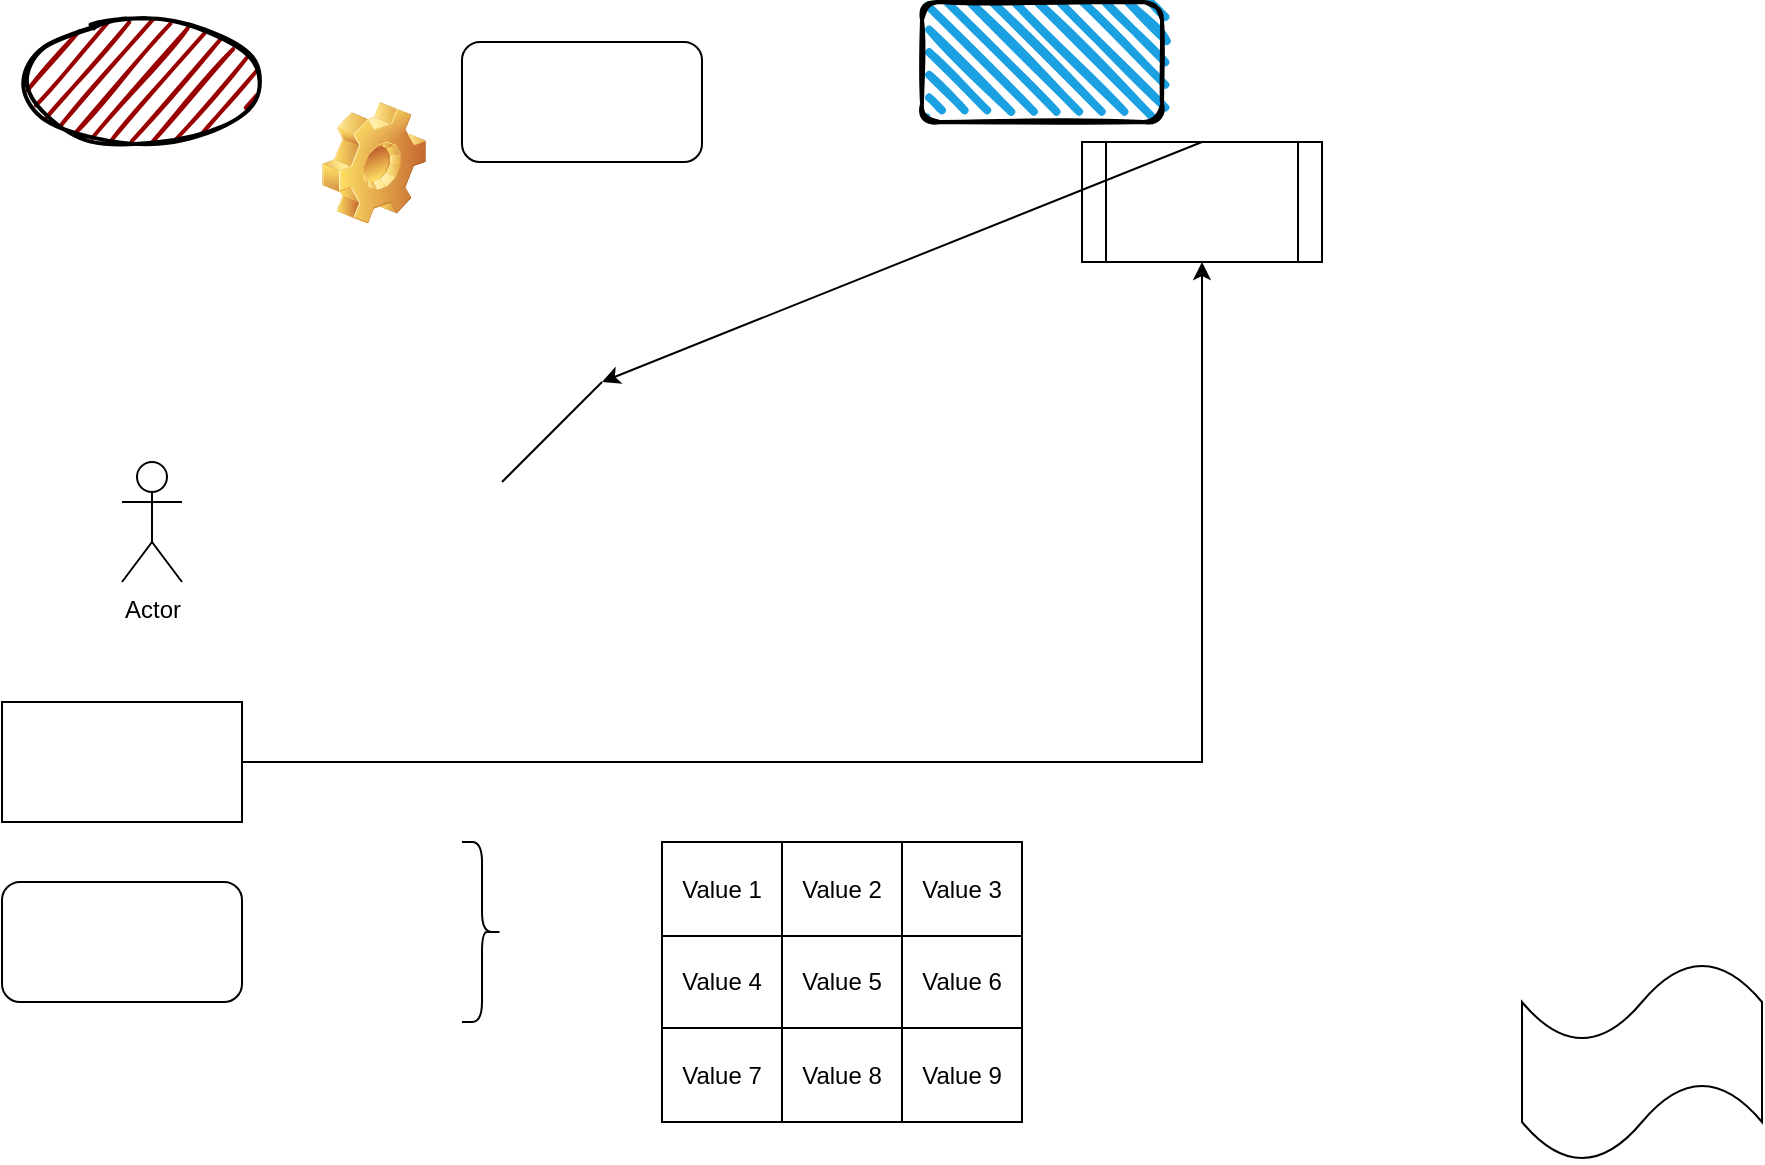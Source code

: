 <mxfile version="24.7.6">
  <diagram name="第 1 页" id="Q7Ae1Lffd4fN4-1VoLKx">
    <mxGraphModel dx="1674" dy="1915" grid="1" gridSize="10" guides="1" tooltips="1" connect="1" arrows="1" fold="1" page="1" pageScale="1" pageWidth="827" pageHeight="1169" math="0" shadow="0">
      <root>
        <mxCell id="0" />
        <mxCell id="1" parent="0" />
        <mxCell id="r3ohwmN1hH_6Af-lrcCh-7" value="" style="edgeStyle=orthogonalEdgeStyle;rounded=0;orthogonalLoop=1;jettySize=auto;html=1;" edge="1" parent="1" source="r3ohwmN1hH_6Af-lrcCh-1" target="r3ohwmN1hH_6Af-lrcCh-4">
          <mxGeometry relative="1" as="geometry" />
        </mxCell>
        <mxCell id="r3ohwmN1hH_6Af-lrcCh-1" value="" style="rounded=0;whiteSpace=wrap;html=1;" vertex="1" parent="1">
          <mxGeometry x="140" y="220" width="120" height="60" as="geometry" />
        </mxCell>
        <mxCell id="r3ohwmN1hH_6Af-lrcCh-2" value="" style="rounded=1;whiteSpace=wrap;html=1;" vertex="1" parent="1">
          <mxGeometry x="140" y="310" width="120" height="60" as="geometry" />
        </mxCell>
        <mxCell id="r3ohwmN1hH_6Af-lrcCh-3" value="" style="rounded=1;whiteSpace=wrap;html=1;" vertex="1" parent="1">
          <mxGeometry x="370" y="-110" width="120" height="60" as="geometry" />
        </mxCell>
        <mxCell id="r3ohwmN1hH_6Af-lrcCh-4" value="" style="shape=process;whiteSpace=wrap;html=1;backgroundOutline=1;" vertex="1" parent="1">
          <mxGeometry x="680" y="-60" width="120" height="60" as="geometry" />
        </mxCell>
        <mxCell id="r3ohwmN1hH_6Af-lrcCh-5" value="" style="endArrow=classic;html=1;rounded=0;exitX=0.5;exitY=0;exitDx=0;exitDy=0;" edge="1" parent="1" source="r3ohwmN1hH_6Af-lrcCh-4">
          <mxGeometry width="50" height="50" relative="1" as="geometry">
            <mxPoint x="390" y="110" as="sourcePoint" />
            <mxPoint x="440" y="60" as="targetPoint" />
          </mxGeometry>
        </mxCell>
        <mxCell id="r3ohwmN1hH_6Af-lrcCh-6" value="" style="endArrow=none;html=1;rounded=0;" edge="1" parent="1">
          <mxGeometry width="50" height="50" relative="1" as="geometry">
            <mxPoint x="390" y="110" as="sourcePoint" />
            <mxPoint x="440" y="60" as="targetPoint" />
          </mxGeometry>
        </mxCell>
        <mxCell id="r3ohwmN1hH_6Af-lrcCh-8" value="" style="shape=tape;whiteSpace=wrap;html=1;" vertex="1" parent="1">
          <mxGeometry x="900" y="350" width="120" height="100" as="geometry" />
        </mxCell>
        <mxCell id="r3ohwmN1hH_6Af-lrcCh-9" value="" style="ellipse;whiteSpace=wrap;html=1;strokeWidth=2;fillWeight=2;hachureGap=8;fillColor=#990000;fillStyle=dots;sketch=1;" vertex="1" parent="1">
          <mxGeometry x="150" y="-120" width="120" height="60" as="geometry" />
        </mxCell>
        <mxCell id="r3ohwmN1hH_6Af-lrcCh-10" value="" style="rounded=1;whiteSpace=wrap;html=1;strokeWidth=2;fillWeight=4;hachureGap=8;hachureAngle=45;fillColor=#1ba1e2;sketch=1;" vertex="1" parent="1">
          <mxGeometry x="600" y="-130" width="120" height="60" as="geometry" />
        </mxCell>
        <mxCell id="r3ohwmN1hH_6Af-lrcCh-11" value="" style="shape=image;html=1;verticalLabelPosition=bottom;verticalAlign=top;imageAspect=1;aspect=fixed;image=img/clipart/Gear_128x128.png" vertex="1" parent="1">
          <mxGeometry x="300" y="-80" width="52" height="61" as="geometry" />
        </mxCell>
        <mxCell id="r3ohwmN1hH_6Af-lrcCh-12" value="Actor" style="shape=umlActor;verticalLabelPosition=bottom;verticalAlign=top;html=1;" vertex="1" parent="1">
          <mxGeometry x="200" y="100" width="30" height="60" as="geometry" />
        </mxCell>
        <mxCell id="r3ohwmN1hH_6Af-lrcCh-13" value="" style="childLayout=tableLayout;recursiveResize=0;shadow=0;fillColor=none;" vertex="1" parent="1">
          <mxGeometry x="470" y="290" width="180" height="140" as="geometry" />
        </mxCell>
        <mxCell id="r3ohwmN1hH_6Af-lrcCh-14" value="" style="shape=tableRow;horizontal=0;startSize=0;swimlaneHead=0;swimlaneBody=0;top=0;left=0;bottom=0;right=0;dropTarget=0;collapsible=0;recursiveResize=0;expand=0;fontStyle=0;fillColor=none;strokeColor=inherit;" vertex="1" parent="r3ohwmN1hH_6Af-lrcCh-13">
          <mxGeometry width="180" height="47" as="geometry" />
        </mxCell>
        <mxCell id="r3ohwmN1hH_6Af-lrcCh-15" value="Value 1" style="connectable=0;recursiveResize=0;strokeColor=inherit;fillColor=none;align=center;whiteSpace=wrap;html=1;" vertex="1" parent="r3ohwmN1hH_6Af-lrcCh-14">
          <mxGeometry width="60" height="47" as="geometry">
            <mxRectangle width="60" height="47" as="alternateBounds" />
          </mxGeometry>
        </mxCell>
        <mxCell id="r3ohwmN1hH_6Af-lrcCh-16" value="Value 2" style="connectable=0;recursiveResize=0;strokeColor=inherit;fillColor=none;align=center;whiteSpace=wrap;html=1;" vertex="1" parent="r3ohwmN1hH_6Af-lrcCh-14">
          <mxGeometry x="60" width="60" height="47" as="geometry">
            <mxRectangle width="60" height="47" as="alternateBounds" />
          </mxGeometry>
        </mxCell>
        <mxCell id="r3ohwmN1hH_6Af-lrcCh-17" value="Value 3" style="connectable=0;recursiveResize=0;strokeColor=inherit;fillColor=none;align=center;whiteSpace=wrap;html=1;" vertex="1" parent="r3ohwmN1hH_6Af-lrcCh-14">
          <mxGeometry x="120" width="60" height="47" as="geometry">
            <mxRectangle width="60" height="47" as="alternateBounds" />
          </mxGeometry>
        </mxCell>
        <mxCell id="r3ohwmN1hH_6Af-lrcCh-18" style="shape=tableRow;horizontal=0;startSize=0;swimlaneHead=0;swimlaneBody=0;top=0;left=0;bottom=0;right=0;dropTarget=0;collapsible=0;recursiveResize=0;expand=0;fontStyle=0;fillColor=none;strokeColor=inherit;" vertex="1" parent="r3ohwmN1hH_6Af-lrcCh-13">
          <mxGeometry y="47" width="180" height="46" as="geometry" />
        </mxCell>
        <mxCell id="r3ohwmN1hH_6Af-lrcCh-19" value="Value 4" style="connectable=0;recursiveResize=0;strokeColor=inherit;fillColor=none;align=center;whiteSpace=wrap;html=1;" vertex="1" parent="r3ohwmN1hH_6Af-lrcCh-18">
          <mxGeometry width="60" height="46" as="geometry">
            <mxRectangle width="60" height="46" as="alternateBounds" />
          </mxGeometry>
        </mxCell>
        <mxCell id="r3ohwmN1hH_6Af-lrcCh-20" value="Value 5" style="connectable=0;recursiveResize=0;strokeColor=inherit;fillColor=none;align=center;whiteSpace=wrap;html=1;" vertex="1" parent="r3ohwmN1hH_6Af-lrcCh-18">
          <mxGeometry x="60" width="60" height="46" as="geometry">
            <mxRectangle width="60" height="46" as="alternateBounds" />
          </mxGeometry>
        </mxCell>
        <mxCell id="r3ohwmN1hH_6Af-lrcCh-21" value="Value 6" style="connectable=0;recursiveResize=0;strokeColor=inherit;fillColor=none;align=center;whiteSpace=wrap;html=1;" vertex="1" parent="r3ohwmN1hH_6Af-lrcCh-18">
          <mxGeometry x="120" width="60" height="46" as="geometry">
            <mxRectangle width="60" height="46" as="alternateBounds" />
          </mxGeometry>
        </mxCell>
        <mxCell id="r3ohwmN1hH_6Af-lrcCh-22" style="shape=tableRow;horizontal=0;startSize=0;swimlaneHead=0;swimlaneBody=0;top=0;left=0;bottom=0;right=0;dropTarget=0;collapsible=0;recursiveResize=0;expand=0;fontStyle=0;fillColor=none;strokeColor=inherit;" vertex="1" parent="r3ohwmN1hH_6Af-lrcCh-13">
          <mxGeometry y="93" width="180" height="47" as="geometry" />
        </mxCell>
        <mxCell id="r3ohwmN1hH_6Af-lrcCh-23" value="Value 7" style="connectable=0;recursiveResize=0;strokeColor=inherit;fillColor=none;align=center;whiteSpace=wrap;html=1;" vertex="1" parent="r3ohwmN1hH_6Af-lrcCh-22">
          <mxGeometry width="60" height="47" as="geometry">
            <mxRectangle width="60" height="47" as="alternateBounds" />
          </mxGeometry>
        </mxCell>
        <mxCell id="r3ohwmN1hH_6Af-lrcCh-24" value="Value 8" style="connectable=0;recursiveResize=0;strokeColor=inherit;fillColor=none;align=center;whiteSpace=wrap;html=1;" vertex="1" parent="r3ohwmN1hH_6Af-lrcCh-22">
          <mxGeometry x="60" width="60" height="47" as="geometry">
            <mxRectangle width="60" height="47" as="alternateBounds" />
          </mxGeometry>
        </mxCell>
        <mxCell id="r3ohwmN1hH_6Af-lrcCh-25" value="Value 9" style="connectable=0;recursiveResize=0;strokeColor=inherit;fillColor=none;align=center;whiteSpace=wrap;html=1;" vertex="1" parent="r3ohwmN1hH_6Af-lrcCh-22">
          <mxGeometry x="120" width="60" height="47" as="geometry">
            <mxRectangle width="60" height="47" as="alternateBounds" />
          </mxGeometry>
        </mxCell>
        <mxCell id="r3ohwmN1hH_6Af-lrcCh-26" value="" style="shape=curlyBracket;whiteSpace=wrap;html=1;rounded=1;flipH=1;labelPosition=right;verticalLabelPosition=middle;align=left;verticalAlign=middle;" vertex="1" parent="1">
          <mxGeometry x="370" y="290" width="20" height="90" as="geometry" />
        </mxCell>
      </root>
    </mxGraphModel>
  </diagram>
</mxfile>

